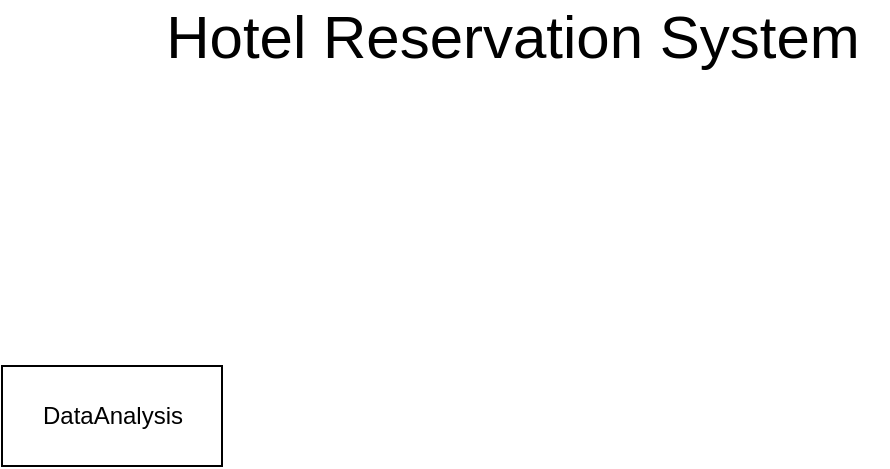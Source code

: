 <mxfile version="15.4.0" type="device"><diagram name="Page-1" id="c4acf3e9-155e-7222-9cf6-157b1a14988f"><mxGraphModel dx="780" dy="1173" grid="1" gridSize="10" guides="1" tooltips="1" connect="1" arrows="1" fold="1" page="1" pageScale="1" pageWidth="850" pageHeight="1100" background="none" math="0" shadow="0"><root><mxCell id="0"/><mxCell id="1" parent="0"/><mxCell id="mEVd5xMzxMKd4InwdCbA-9" value="&lt;font style=&quot;font-size: 30px&quot;&gt;Hotel Reservation System&lt;/font&gt;" style="text;html=1;strokeColor=none;fillColor=none;align=center;verticalAlign=middle;whiteSpace=wrap;rounded=0;" vertex="1" parent="1"><mxGeometry x="238" y="40" width="375" height="30" as="geometry"/></mxCell><mxCell id="mEVd5xMzxMKd4InwdCbA-10" value="DataAnalysis" style="html=1;" vertex="1" parent="1"><mxGeometry x="170" y="220" width="110" height="50" as="geometry"/></mxCell></root></mxGraphModel></diagram></mxfile>